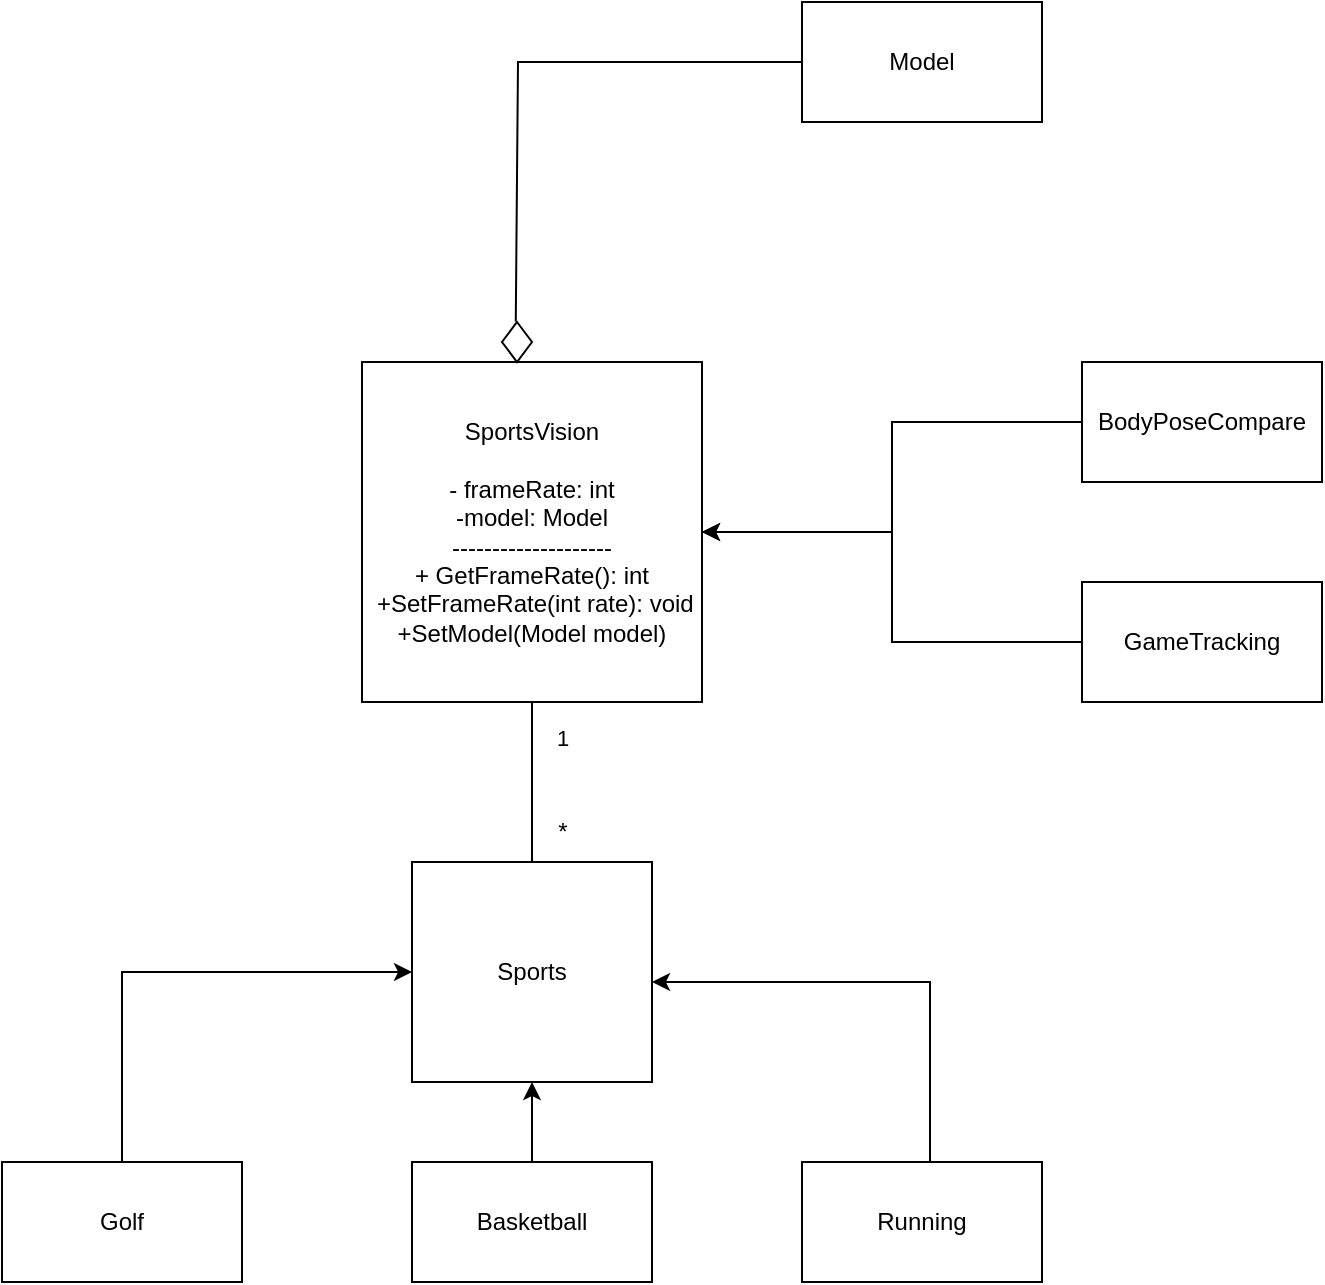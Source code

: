 <mxfile version="24.7.8">
  <diagram name="Page-1" id="zaGzAjIdY4IimaPGOOkV">
    <mxGraphModel dx="895" dy="1622" grid="1" gridSize="10" guides="1" tooltips="1" connect="1" arrows="1" fold="1" page="1" pageScale="1" pageWidth="850" pageHeight="1100" math="0" shadow="0">
      <root>
        <mxCell id="0" />
        <mxCell id="1" parent="0" />
        <mxCell id="vJj9TJTD3yrpRQTEZ5Ef-1" value="SportsVision&lt;div&gt;&lt;br&gt;&lt;/div&gt;&lt;div&gt;- frameRate: int&lt;/div&gt;&lt;div&gt;-model: Model&lt;/div&gt;&lt;div&gt;--------------------&lt;/div&gt;&lt;div&gt;+ GetFrameRate(): int&lt;/div&gt;&lt;div&gt;&amp;nbsp;+SetFrameRate(int rate): void&lt;/div&gt;&lt;div&gt;+SetModel(Model model)&lt;/div&gt;" style="whiteSpace=wrap;html=1;aspect=fixed;" vertex="1" parent="1">
          <mxGeometry x="220" y="-900" width="170" height="170" as="geometry" />
        </mxCell>
        <mxCell id="vJj9TJTD3yrpRQTEZ5Ef-4" value="Sports" style="rounded=0;whiteSpace=wrap;html=1;" vertex="1" parent="1">
          <mxGeometry x="245" y="-650" width="120" height="110" as="geometry" />
        </mxCell>
        <mxCell id="vJj9TJTD3yrpRQTEZ5Ef-10" style="edgeStyle=orthogonalEdgeStyle;rounded=0;orthogonalLoop=1;jettySize=auto;html=1;entryX=0;entryY=0.5;entryDx=0;entryDy=0;" edge="1" parent="1" source="vJj9TJTD3yrpRQTEZ5Ef-5" target="vJj9TJTD3yrpRQTEZ5Ef-4">
          <mxGeometry relative="1" as="geometry">
            <Array as="points">
              <mxPoint x="100" y="-595" />
            </Array>
          </mxGeometry>
        </mxCell>
        <mxCell id="vJj9TJTD3yrpRQTEZ5Ef-5" value="Golf" style="rounded=0;whiteSpace=wrap;html=1;" vertex="1" parent="1">
          <mxGeometry x="40" y="-500" width="120" height="60" as="geometry" />
        </mxCell>
        <mxCell id="vJj9TJTD3yrpRQTEZ5Ef-11" style="edgeStyle=orthogonalEdgeStyle;rounded=0;orthogonalLoop=1;jettySize=auto;html=1;entryX=0.5;entryY=1;entryDx=0;entryDy=0;" edge="1" parent="1" source="vJj9TJTD3yrpRQTEZ5Ef-6" target="vJj9TJTD3yrpRQTEZ5Ef-4">
          <mxGeometry relative="1" as="geometry" />
        </mxCell>
        <mxCell id="vJj9TJTD3yrpRQTEZ5Ef-6" value="Basketball" style="rounded=0;whiteSpace=wrap;html=1;" vertex="1" parent="1">
          <mxGeometry x="245" y="-500" width="120" height="60" as="geometry" />
        </mxCell>
        <mxCell id="vJj9TJTD3yrpRQTEZ5Ef-7" value="Running" style="rounded=0;whiteSpace=wrap;html=1;" vertex="1" parent="1">
          <mxGeometry x="440" y="-500" width="120" height="60" as="geometry" />
        </mxCell>
        <mxCell id="vJj9TJTD3yrpRQTEZ5Ef-12" style="edgeStyle=orthogonalEdgeStyle;rounded=0;orthogonalLoop=1;jettySize=auto;html=1;entryX=1.008;entryY=0.436;entryDx=0;entryDy=0;entryPerimeter=0;exitX=0.567;exitY=0;exitDx=0;exitDy=0;exitPerimeter=0;" edge="1" parent="1" source="vJj9TJTD3yrpRQTEZ5Ef-7">
          <mxGeometry relative="1" as="geometry">
            <mxPoint x="504.04" y="-487.96" as="sourcePoint" />
            <mxPoint x="365.0" y="-590" as="targetPoint" />
            <Array as="points">
              <mxPoint x="504" y="-500" />
              <mxPoint x="504" y="-590" />
            </Array>
          </mxGeometry>
        </mxCell>
        <mxCell id="vJj9TJTD3yrpRQTEZ5Ef-19" style="edgeStyle=orthogonalEdgeStyle;rounded=0;orthogonalLoop=1;jettySize=auto;html=1;entryX=1;entryY=0.5;entryDx=0;entryDy=0;" edge="1" parent="1" source="vJj9TJTD3yrpRQTEZ5Ef-13" target="vJj9TJTD3yrpRQTEZ5Ef-1">
          <mxGeometry relative="1" as="geometry" />
        </mxCell>
        <mxCell id="vJj9TJTD3yrpRQTEZ5Ef-13" value="BodyPoseCompare" style="rounded=0;whiteSpace=wrap;html=1;" vertex="1" parent="1">
          <mxGeometry x="580" y="-900" width="120" height="60" as="geometry" />
        </mxCell>
        <mxCell id="vJj9TJTD3yrpRQTEZ5Ef-20" style="edgeStyle=orthogonalEdgeStyle;rounded=0;orthogonalLoop=1;jettySize=auto;html=1;entryX=1;entryY=0.5;entryDx=0;entryDy=0;" edge="1" parent="1" source="vJj9TJTD3yrpRQTEZ5Ef-14" target="vJj9TJTD3yrpRQTEZ5Ef-1">
          <mxGeometry relative="1" as="geometry" />
        </mxCell>
        <mxCell id="vJj9TJTD3yrpRQTEZ5Ef-14" value="GameTracking" style="rounded=0;whiteSpace=wrap;html=1;" vertex="1" parent="1">
          <mxGeometry x="580" y="-790" width="120" height="60" as="geometry" />
        </mxCell>
        <mxCell id="vJj9TJTD3yrpRQTEZ5Ef-21" value="" style="endArrow=none;html=1;rounded=0;entryX=0.5;entryY=1;entryDx=0;entryDy=0;exitX=0.5;exitY=0;exitDx=0;exitDy=0;" edge="1" parent="1" source="vJj9TJTD3yrpRQTEZ5Ef-4" target="vJj9TJTD3yrpRQTEZ5Ef-1">
          <mxGeometry width="50" height="50" relative="1" as="geometry">
            <mxPoint x="380" y="-680" as="sourcePoint" />
            <mxPoint x="430" y="-730" as="targetPoint" />
          </mxGeometry>
        </mxCell>
        <mxCell id="vJj9TJTD3yrpRQTEZ5Ef-22" value="1" style="edgeLabel;html=1;align=center;verticalAlign=middle;resizable=0;points=[];" vertex="1" connectable="0" parent="vJj9TJTD3yrpRQTEZ5Ef-21">
          <mxGeometry x="0.55" y="-1" relative="1" as="geometry">
            <mxPoint x="14" as="offset" />
          </mxGeometry>
        </mxCell>
        <mxCell id="vJj9TJTD3yrpRQTEZ5Ef-23" value="*" style="text;html=1;align=center;verticalAlign=middle;resizable=0;points=[];autosize=1;strokeColor=none;fillColor=none;" vertex="1" parent="1">
          <mxGeometry x="305" y="-680" width="30" height="30" as="geometry" />
        </mxCell>
        <mxCell id="vJj9TJTD3yrpRQTEZ5Ef-24" value="Model" style="rounded=0;whiteSpace=wrap;html=1;" vertex="1" parent="1">
          <mxGeometry x="440" y="-1080" width="120" height="60" as="geometry" />
        </mxCell>
        <mxCell id="vJj9TJTD3yrpRQTEZ5Ef-29" value="" style="endArrow=none;html=1;rounded=0;entryX=0;entryY=0.5;entryDx=0;entryDy=0;exitX=0.459;exitY=-0.012;exitDx=0;exitDy=0;exitPerimeter=0;" edge="1" parent="1" source="vJj9TJTD3yrpRQTEZ5Ef-32" target="vJj9TJTD3yrpRQTEZ5Ef-24">
          <mxGeometry width="50" height="50" relative="1" as="geometry">
            <mxPoint x="305" y="-950" as="sourcePoint" />
            <mxPoint x="355" y="-1000" as="targetPoint" />
            <Array as="points">
              <mxPoint x="298" y="-1050" />
            </Array>
          </mxGeometry>
        </mxCell>
        <mxCell id="vJj9TJTD3yrpRQTEZ5Ef-34" value="" style="endArrow=none;html=1;rounded=0;entryX=0;entryY=0.5;entryDx=0;entryDy=0;exitX=0.459;exitY=-0.012;exitDx=0;exitDy=0;exitPerimeter=0;" edge="1" parent="1" source="vJj9TJTD3yrpRQTEZ5Ef-1" target="vJj9TJTD3yrpRQTEZ5Ef-32">
          <mxGeometry width="50" height="50" relative="1" as="geometry">
            <mxPoint x="298" y="-902" as="sourcePoint" />
            <mxPoint x="440" y="-1050" as="targetPoint" />
            <Array as="points" />
          </mxGeometry>
        </mxCell>
        <mxCell id="vJj9TJTD3yrpRQTEZ5Ef-32" value="" style="rhombus;whiteSpace=wrap;html=1;" vertex="1" parent="1">
          <mxGeometry x="290" y="-920" width="15" height="20" as="geometry" />
        </mxCell>
      </root>
    </mxGraphModel>
  </diagram>
</mxfile>
